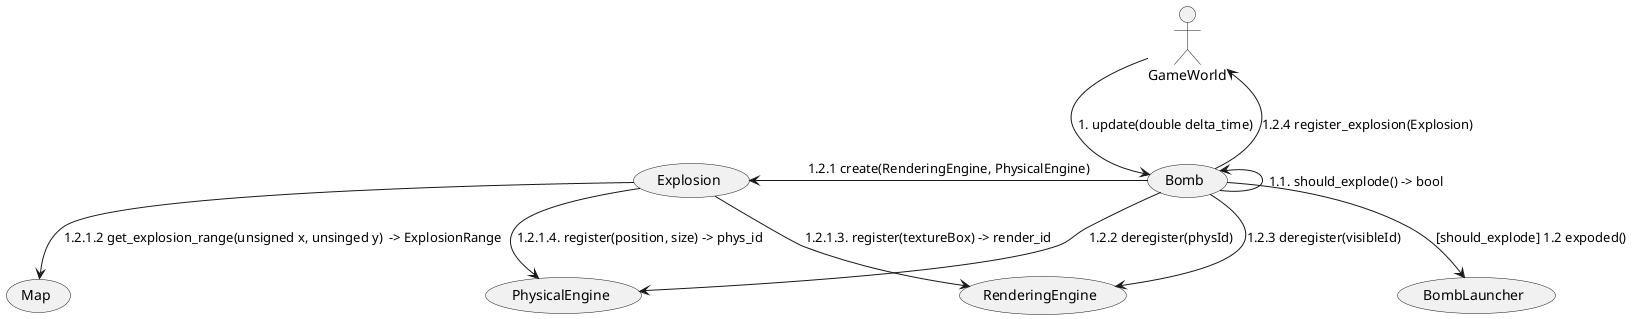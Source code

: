 @startuml

:GameWorld: -down-> (Bomb) : 1. update(double delta_time)

(Bomb) -up-> (Bomb) : 1.1. should_explode() -> bool
(Bomb) --> (BombLauncher) : [should_explode] 1.2 expoded()
(Bomb) -left-> (Explosion) : 1.2.1 create(RenderingEngine, PhysicalEngine)
(Bomb) -down-> (PhysicalEngine) : 1.2.2 deregister(physId)
(Bomb) -down-> (RenderingEngine) : 1.2.3 deregister(visibleId)
(Bomb) -up-> (GameWorld) : 1.2.4 register_explosion(Explosion)

(Explosion) --> (Map) : 1.2.1.2 get_explosion_range(unsigned x, unsinged y)  -> ExplosionRange
(Explosion) -down-> (RenderingEngine) : 1.2.1.3. register(textureBox) -> render_id
(Explosion) -down-> (PhysicalEngine) : 1.2.1.4. register(position, size) -> phys_id

@enduml